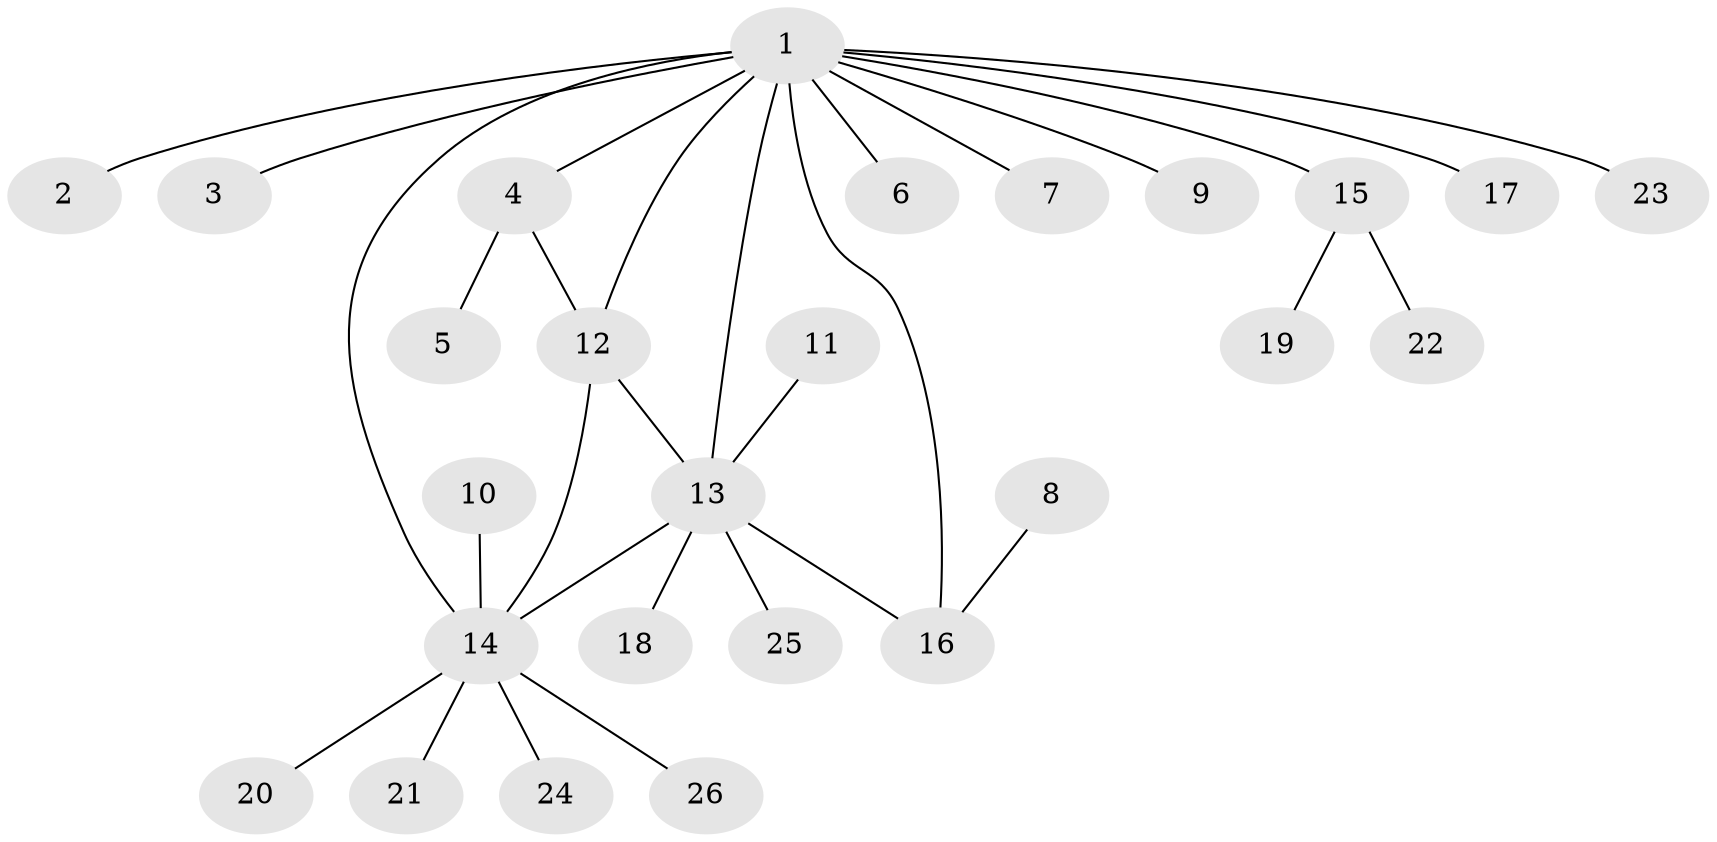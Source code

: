 // original degree distribution, {7: 0.020833333333333332, 4: 0.0625, 5: 0.08333333333333333, 8: 0.020833333333333332, 3: 0.08333333333333333, 9: 0.020833333333333332, 1: 0.5833333333333334, 2: 0.125}
// Generated by graph-tools (version 1.1) at 2025/26/03/09/25 03:26:47]
// undirected, 26 vertices, 30 edges
graph export_dot {
graph [start="1"]
  node [color=gray90,style=filled];
  1;
  2;
  3;
  4;
  5;
  6;
  7;
  8;
  9;
  10;
  11;
  12;
  13;
  14;
  15;
  16;
  17;
  18;
  19;
  20;
  21;
  22;
  23;
  24;
  25;
  26;
  1 -- 2 [weight=1.0];
  1 -- 3 [weight=1.0];
  1 -- 4 [weight=1.0];
  1 -- 6 [weight=1.0];
  1 -- 7 [weight=1.0];
  1 -- 9 [weight=2.0];
  1 -- 12 [weight=2.0];
  1 -- 13 [weight=1.0];
  1 -- 14 [weight=1.0];
  1 -- 15 [weight=1.0];
  1 -- 16 [weight=1.0];
  1 -- 17 [weight=1.0];
  1 -- 23 [weight=1.0];
  4 -- 5 [weight=1.0];
  4 -- 12 [weight=1.0];
  8 -- 16 [weight=1.0];
  10 -- 14 [weight=1.0];
  11 -- 13 [weight=1.0];
  12 -- 13 [weight=1.0];
  12 -- 14 [weight=1.0];
  13 -- 14 [weight=1.0];
  13 -- 16 [weight=1.0];
  13 -- 18 [weight=1.0];
  13 -- 25 [weight=1.0];
  14 -- 20 [weight=1.0];
  14 -- 21 [weight=1.0];
  14 -- 24 [weight=1.0];
  14 -- 26 [weight=1.0];
  15 -- 19 [weight=1.0];
  15 -- 22 [weight=1.0];
}
